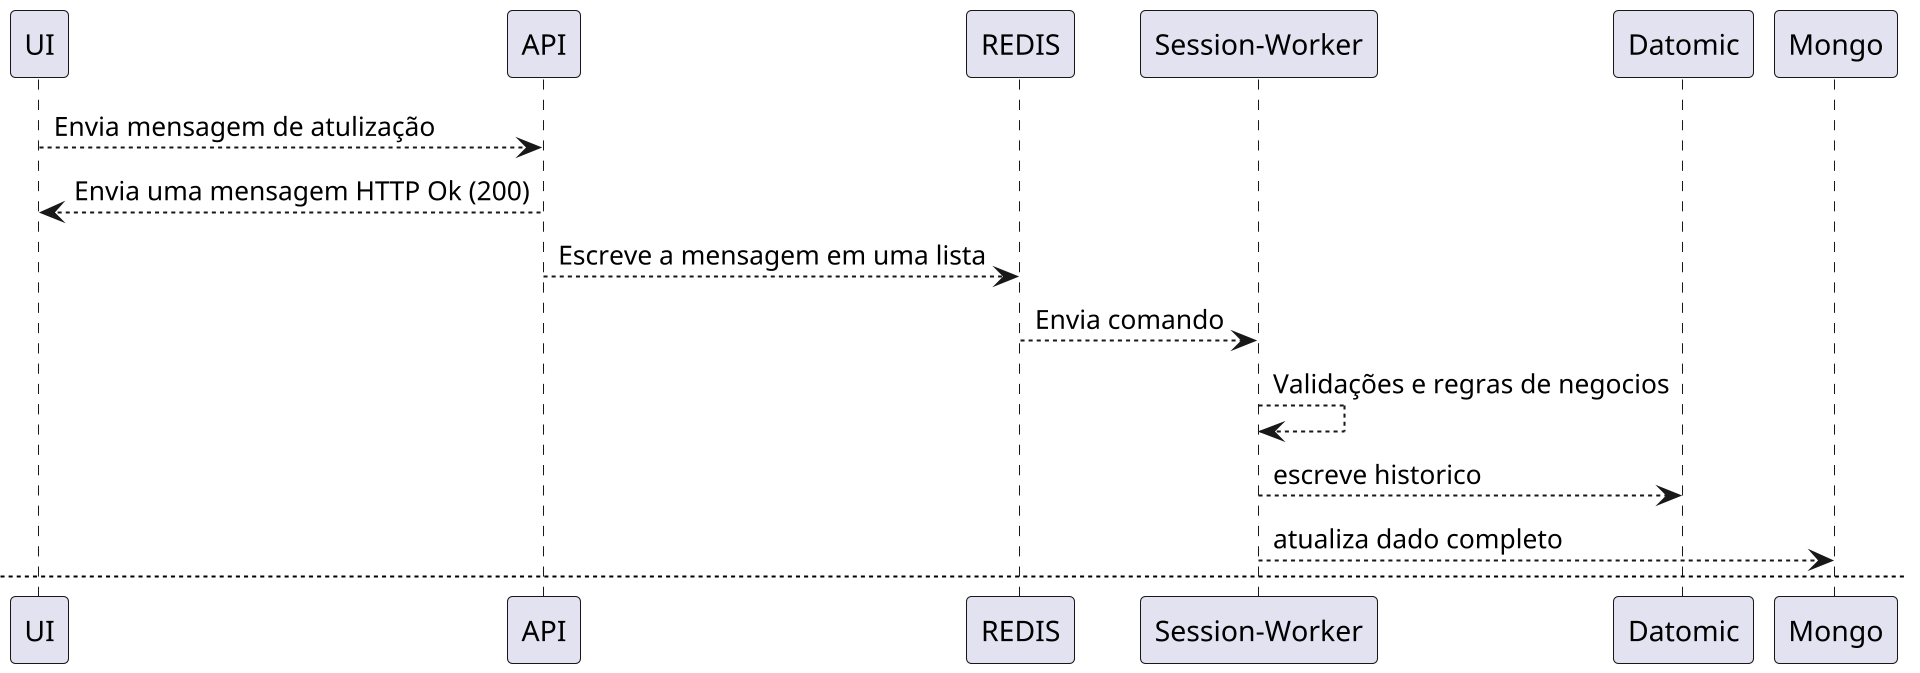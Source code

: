 @startuml
scale 1920*1080
UI --> API: Envia mensagem de atulização
API --> UI: Envia uma mensagem HTTP Ok (200)
API --> REDIS: Escreve a mensagem em uma lista
REDIS --> "Session-Worker": Envia comando
"Session-Worker" --> "Session-Worker": Validações e regras de negocios
"Session-Worker" --> Datomic: escreve historico
"Session-Worker" --> Mongo: atualiza dado completo
newpage
UI --> API: GET /api/session/{session-id}
API --> Mongo: Busca pela informacao
API <-- Mongo: Informação completa
API --> UI: Parse infomação para o usuarios
@enduml